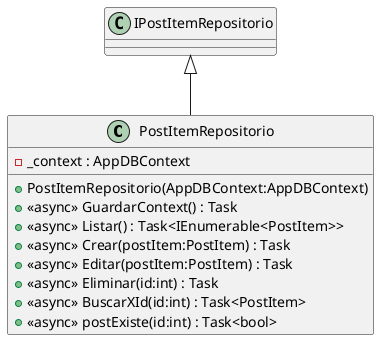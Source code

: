 @startuml
class PostItemRepositorio {
    - _context : AppDBContext
    + PostItemRepositorio(AppDBContext:AppDBContext)
    + <<async>> GuardarContext() : Task
    + <<async>> Listar() : Task<IEnumerable<PostItem>>
    + <<async>> Crear(postItem:PostItem) : Task
    + <<async>> Editar(postItem:PostItem) : Task
    + <<async>> Eliminar(id:int) : Task
    + <<async>> BuscarXId(id:int) : Task<PostItem>
    + <<async>> postExiste(id:int) : Task<bool>
}
IPostItemRepositorio <|-- PostItemRepositorio
@enduml
